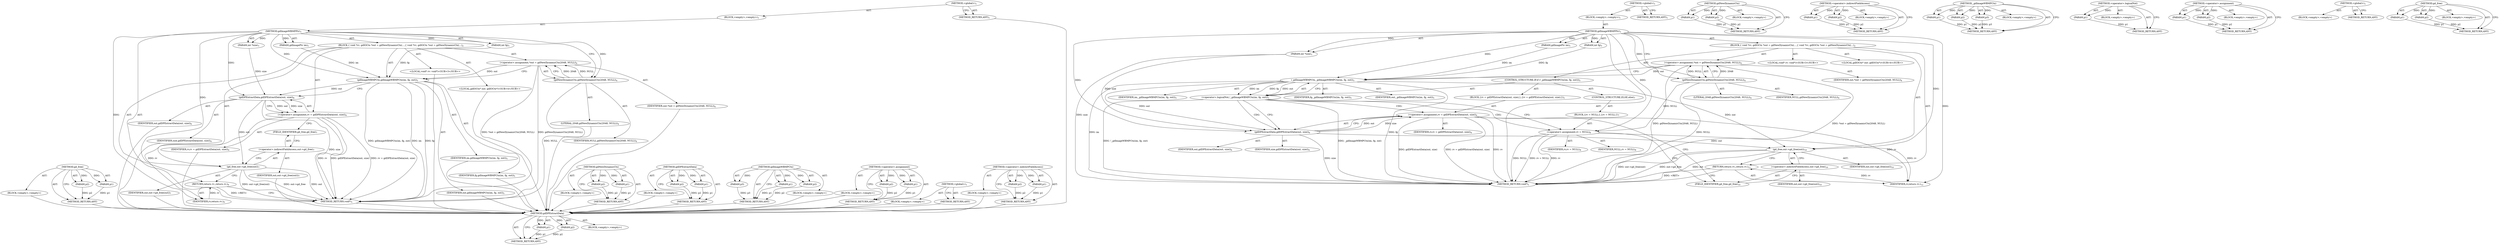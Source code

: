 digraph "gd_free" {
vulnerable_82 [label=<(METHOD,gd_free)>];
vulnerable_83 [label=<(PARAM,p1)>];
vulnerable_84 [label=<(PARAM,p2)>];
vulnerable_85 [label=<(BLOCK,&lt;empty&gt;,&lt;empty&gt;)>];
vulnerable_86 [label=<(METHOD_RETURN,ANY)>];
vulnerable_6 [label=<(METHOD,&lt;global&gt;)<SUB>1</SUB>>];
vulnerable_7 [label=<(BLOCK,&lt;empty&gt;,&lt;empty&gt;)<SUB>1</SUB>>];
vulnerable_8 [label=<(METHOD,gdImageWBMPPtr)<SUB>1</SUB>>];
vulnerable_9 [label=<(PARAM,gdImagePtr im)<SUB>1</SUB>>];
vulnerable_10 [label=<(PARAM,int *size)<SUB>1</SUB>>];
vulnerable_11 [label=<(PARAM,int fg)<SUB>1</SUB>>];
vulnerable_12 [label=<(BLOCK,{
 	void *rv;
 	gdIOCtx *out = gdNewDynamicCtx(...,{
 	void *rv;
 	gdIOCtx *out = gdNewDynamicCtx(...)<SUB>2</SUB>>];
vulnerable_13 [label="<(LOCAL,void* rv: void*)<SUB>3</SUB>>"];
vulnerable_14 [label="<(LOCAL,gdIOCtx* out: gdIOCtx*)<SUB>4</SUB>>"];
vulnerable_15 [label=<(&lt;operator&gt;.assignment,*out = gdNewDynamicCtx(2048, NULL))<SUB>4</SUB>>];
vulnerable_16 [label=<(IDENTIFIER,out,*out = gdNewDynamicCtx(2048, NULL))<SUB>4</SUB>>];
vulnerable_17 [label=<(gdNewDynamicCtx,gdNewDynamicCtx(2048, NULL))<SUB>4</SUB>>];
vulnerable_18 [label=<(LITERAL,2048,gdNewDynamicCtx(2048, NULL))<SUB>4</SUB>>];
vulnerable_19 [label=<(IDENTIFIER,NULL,gdNewDynamicCtx(2048, NULL))<SUB>4</SUB>>];
vulnerable_20 [label=<(gdImageWBMPCtx,gdImageWBMPCtx(im, fg, out))<SUB>5</SUB>>];
vulnerable_21 [label=<(IDENTIFIER,im,gdImageWBMPCtx(im, fg, out))<SUB>5</SUB>>];
vulnerable_22 [label=<(IDENTIFIER,fg,gdImageWBMPCtx(im, fg, out))<SUB>5</SUB>>];
vulnerable_23 [label=<(IDENTIFIER,out,gdImageWBMPCtx(im, fg, out))<SUB>5</SUB>>];
vulnerable_24 [label=<(&lt;operator&gt;.assignment,rv = gdDPExtractData(out, size))<SUB>6</SUB>>];
vulnerable_25 [label=<(IDENTIFIER,rv,rv = gdDPExtractData(out, size))<SUB>6</SUB>>];
vulnerable_26 [label=<(gdDPExtractData,gdDPExtractData(out, size))<SUB>6</SUB>>];
vulnerable_27 [label=<(IDENTIFIER,out,gdDPExtractData(out, size))<SUB>6</SUB>>];
vulnerable_28 [label=<(IDENTIFIER,size,gdDPExtractData(out, size))<SUB>6</SUB>>];
vulnerable_29 [label=<(gd_free,out-&gt;gd_free(out))<SUB>7</SUB>>];
vulnerable_30 [label=<(&lt;operator&gt;.indirectFieldAccess,out-&gt;gd_free)<SUB>7</SUB>>];
vulnerable_31 [label=<(IDENTIFIER,out,out-&gt;gd_free(out))<SUB>7</SUB>>];
vulnerable_32 [label=<(FIELD_IDENTIFIER,gd_free,gd_free)<SUB>7</SUB>>];
vulnerable_33 [label=<(IDENTIFIER,out,out-&gt;gd_free(out))<SUB>7</SUB>>];
vulnerable_34 [label=<(RETURN,return rv;,return rv;)<SUB>9</SUB>>];
vulnerable_35 [label=<(IDENTIFIER,rv,return rv;)<SUB>9</SUB>>];
vulnerable_36 [label=<(METHOD_RETURN,void*)<SUB>1</SUB>>];
vulnerable_38 [label=<(METHOD_RETURN,ANY)<SUB>1</SUB>>];
vulnerable_66 [label=<(METHOD,gdNewDynamicCtx)>];
vulnerable_67 [label=<(PARAM,p1)>];
vulnerable_68 [label=<(PARAM,p2)>];
vulnerable_69 [label=<(BLOCK,&lt;empty&gt;,&lt;empty&gt;)>];
vulnerable_70 [label=<(METHOD_RETURN,ANY)>];
vulnerable_77 [label=<(METHOD,gdDPExtractData)>];
vulnerable_78 [label=<(PARAM,p1)>];
vulnerable_79 [label=<(PARAM,p2)>];
vulnerable_80 [label=<(BLOCK,&lt;empty&gt;,&lt;empty&gt;)>];
vulnerable_81 [label=<(METHOD_RETURN,ANY)>];
vulnerable_71 [label=<(METHOD,gdImageWBMPCtx)>];
vulnerable_72 [label=<(PARAM,p1)>];
vulnerable_73 [label=<(PARAM,p2)>];
vulnerable_74 [label=<(PARAM,p3)>];
vulnerable_75 [label=<(BLOCK,&lt;empty&gt;,&lt;empty&gt;)>];
vulnerable_76 [label=<(METHOD_RETURN,ANY)>];
vulnerable_61 [label=<(METHOD,&lt;operator&gt;.assignment)>];
vulnerable_62 [label=<(PARAM,p1)>];
vulnerable_63 [label=<(PARAM,p2)>];
vulnerable_64 [label=<(BLOCK,&lt;empty&gt;,&lt;empty&gt;)>];
vulnerable_65 [label=<(METHOD_RETURN,ANY)>];
vulnerable_55 [label=<(METHOD,&lt;global&gt;)<SUB>1</SUB>>];
vulnerable_56 [label=<(BLOCK,&lt;empty&gt;,&lt;empty&gt;)>];
vulnerable_57 [label=<(METHOD_RETURN,ANY)>];
vulnerable_87 [label=<(METHOD,&lt;operator&gt;.indirectFieldAccess)>];
vulnerable_88 [label=<(PARAM,p1)>];
vulnerable_89 [label=<(PARAM,p2)>];
vulnerable_90 [label=<(BLOCK,&lt;empty&gt;,&lt;empty&gt;)>];
vulnerable_91 [label=<(METHOD_RETURN,ANY)>];
fixed_89 [label=<(METHOD,gdDPExtractData)>];
fixed_90 [label=<(PARAM,p1)>];
fixed_91 [label=<(PARAM,p2)>];
fixed_92 [label=<(BLOCK,&lt;empty&gt;,&lt;empty&gt;)>];
fixed_93 [label=<(METHOD_RETURN,ANY)>];
fixed_6 [label=<(METHOD,&lt;global&gt;)<SUB>1</SUB>>];
fixed_7 [label=<(BLOCK,&lt;empty&gt;,&lt;empty&gt;)<SUB>1</SUB>>];
fixed_8 [label=<(METHOD,gdImageWBMPPtr)<SUB>1</SUB>>];
fixed_9 [label=<(PARAM,gdImagePtr im)<SUB>1</SUB>>];
fixed_10 [label=<(PARAM,int *size)<SUB>1</SUB>>];
fixed_11 [label=<(PARAM,int fg)<SUB>1</SUB>>];
fixed_12 [label=<(BLOCK,{
 	void *rv;
 	gdIOCtx *out = gdNewDynamicCtx(...,{
 	void *rv;
 	gdIOCtx *out = gdNewDynamicCtx(...)<SUB>2</SUB>>];
fixed_13 [label="<(LOCAL,void* rv: void*)<SUB>3</SUB>>"];
fixed_14 [label="<(LOCAL,gdIOCtx* out: gdIOCtx*)<SUB>4</SUB>>"];
fixed_15 [label=<(&lt;operator&gt;.assignment,*out = gdNewDynamicCtx(2048, NULL))<SUB>4</SUB>>];
fixed_16 [label=<(IDENTIFIER,out,*out = gdNewDynamicCtx(2048, NULL))<SUB>4</SUB>>];
fixed_17 [label=<(gdNewDynamicCtx,gdNewDynamicCtx(2048, NULL))<SUB>4</SUB>>];
fixed_18 [label=<(LITERAL,2048,gdNewDynamicCtx(2048, NULL))<SUB>4</SUB>>];
fixed_19 [label=<(IDENTIFIER,NULL,gdNewDynamicCtx(2048, NULL))<SUB>4</SUB>>];
fixed_20 [label=<(CONTROL_STRUCTURE,IF,if (!_gdImageWBMPCtx(im, fg, out)))<SUB>5</SUB>>];
fixed_21 [label=<(&lt;operator&gt;.logicalNot,!_gdImageWBMPCtx(im, fg, out))<SUB>5</SUB>>];
fixed_22 [label=<(_gdImageWBMPCtx,_gdImageWBMPCtx(im, fg, out))<SUB>5</SUB>>];
fixed_23 [label=<(IDENTIFIER,im,_gdImageWBMPCtx(im, fg, out))<SUB>5</SUB>>];
fixed_24 [label=<(IDENTIFIER,fg,_gdImageWBMPCtx(im, fg, out))<SUB>5</SUB>>];
fixed_25 [label=<(IDENTIFIER,out,_gdImageWBMPCtx(im, fg, out))<SUB>5</SUB>>];
fixed_26 [label=<(BLOCK,{
		rv = gdDPExtractData(out, size);
	},{
		rv = gdDPExtractData(out, size);
	})<SUB>5</SUB>>];
fixed_27 [label=<(&lt;operator&gt;.assignment,rv = gdDPExtractData(out, size))<SUB>6</SUB>>];
fixed_28 [label=<(IDENTIFIER,rv,rv = gdDPExtractData(out, size))<SUB>6</SUB>>];
fixed_29 [label=<(gdDPExtractData,gdDPExtractData(out, size))<SUB>6</SUB>>];
fixed_30 [label=<(IDENTIFIER,out,gdDPExtractData(out, size))<SUB>6</SUB>>];
fixed_31 [label=<(IDENTIFIER,size,gdDPExtractData(out, size))<SUB>6</SUB>>];
fixed_32 [label=<(CONTROL_STRUCTURE,ELSE,else)<SUB>7</SUB>>];
fixed_33 [label=<(BLOCK,{
		rv = NULL;
	},{
		rv = NULL;
	})<SUB>7</SUB>>];
fixed_34 [label=<(&lt;operator&gt;.assignment,rv = NULL)<SUB>8</SUB>>];
fixed_35 [label=<(IDENTIFIER,rv,rv = NULL)<SUB>8</SUB>>];
fixed_36 [label=<(IDENTIFIER,NULL,rv = NULL)<SUB>8</SUB>>];
fixed_37 [label=<(gd_free,out-&gt;gd_free(out))<SUB>10</SUB>>];
fixed_38 [label=<(&lt;operator&gt;.indirectFieldAccess,out-&gt;gd_free)<SUB>10</SUB>>];
fixed_39 [label=<(IDENTIFIER,out,out-&gt;gd_free(out))<SUB>10</SUB>>];
fixed_40 [label=<(FIELD_IDENTIFIER,gd_free,gd_free)<SUB>10</SUB>>];
fixed_41 [label=<(IDENTIFIER,out,out-&gt;gd_free(out))<SUB>10</SUB>>];
fixed_42 [label=<(RETURN,return rv;,return rv;)<SUB>12</SUB>>];
fixed_43 [label=<(IDENTIFIER,rv,return rv;)<SUB>12</SUB>>];
fixed_44 [label=<(METHOD_RETURN,void*)<SUB>1</SUB>>];
fixed_46 [label=<(METHOD_RETURN,ANY)<SUB>1</SUB>>];
fixed_74 [label=<(METHOD,gdNewDynamicCtx)>];
fixed_75 [label=<(PARAM,p1)>];
fixed_76 [label=<(PARAM,p2)>];
fixed_77 [label=<(BLOCK,&lt;empty&gt;,&lt;empty&gt;)>];
fixed_78 [label=<(METHOD_RETURN,ANY)>];
fixed_99 [label=<(METHOD,&lt;operator&gt;.indirectFieldAccess)>];
fixed_100 [label=<(PARAM,p1)>];
fixed_101 [label=<(PARAM,p2)>];
fixed_102 [label=<(BLOCK,&lt;empty&gt;,&lt;empty&gt;)>];
fixed_103 [label=<(METHOD_RETURN,ANY)>];
fixed_83 [label=<(METHOD,_gdImageWBMPCtx)>];
fixed_84 [label=<(PARAM,p1)>];
fixed_85 [label=<(PARAM,p2)>];
fixed_86 [label=<(PARAM,p3)>];
fixed_87 [label=<(BLOCK,&lt;empty&gt;,&lt;empty&gt;)>];
fixed_88 [label=<(METHOD_RETURN,ANY)>];
fixed_79 [label=<(METHOD,&lt;operator&gt;.logicalNot)>];
fixed_80 [label=<(PARAM,p1)>];
fixed_81 [label=<(BLOCK,&lt;empty&gt;,&lt;empty&gt;)>];
fixed_82 [label=<(METHOD_RETURN,ANY)>];
fixed_69 [label=<(METHOD,&lt;operator&gt;.assignment)>];
fixed_70 [label=<(PARAM,p1)>];
fixed_71 [label=<(PARAM,p2)>];
fixed_72 [label=<(BLOCK,&lt;empty&gt;,&lt;empty&gt;)>];
fixed_73 [label=<(METHOD_RETURN,ANY)>];
fixed_63 [label=<(METHOD,&lt;global&gt;)<SUB>1</SUB>>];
fixed_64 [label=<(BLOCK,&lt;empty&gt;,&lt;empty&gt;)>];
fixed_65 [label=<(METHOD_RETURN,ANY)>];
fixed_94 [label=<(METHOD,gd_free)>];
fixed_95 [label=<(PARAM,p1)>];
fixed_96 [label=<(PARAM,p2)>];
fixed_97 [label=<(BLOCK,&lt;empty&gt;,&lt;empty&gt;)>];
fixed_98 [label=<(METHOD_RETURN,ANY)>];
vulnerable_82 -> vulnerable_83  [key=0, label="AST: "];
vulnerable_82 -> vulnerable_83  [key=1, label="DDG: "];
vulnerable_82 -> vulnerable_85  [key=0, label="AST: "];
vulnerable_82 -> vulnerable_84  [key=0, label="AST: "];
vulnerable_82 -> vulnerable_84  [key=1, label="DDG: "];
vulnerable_82 -> vulnerable_86  [key=0, label="AST: "];
vulnerable_82 -> vulnerable_86  [key=1, label="CFG: "];
vulnerable_83 -> vulnerable_86  [key=0, label="DDG: p1"];
vulnerable_84 -> vulnerable_86  [key=0, label="DDG: p2"];
vulnerable_85 -> fixed_89  [key=0];
vulnerable_86 -> fixed_89  [key=0];
vulnerable_6 -> vulnerable_7  [key=0, label="AST: "];
vulnerable_6 -> vulnerable_38  [key=0, label="AST: "];
vulnerable_6 -> vulnerable_38  [key=1, label="CFG: "];
vulnerable_7 -> vulnerable_8  [key=0, label="AST: "];
vulnerable_8 -> vulnerable_9  [key=0, label="AST: "];
vulnerable_8 -> vulnerable_9  [key=1, label="DDG: "];
vulnerable_8 -> vulnerable_10  [key=0, label="AST: "];
vulnerable_8 -> vulnerable_10  [key=1, label="DDG: "];
vulnerable_8 -> vulnerable_11  [key=0, label="AST: "];
vulnerable_8 -> vulnerable_11  [key=1, label="DDG: "];
vulnerable_8 -> vulnerable_12  [key=0, label="AST: "];
vulnerable_8 -> vulnerable_36  [key=0, label="AST: "];
vulnerable_8 -> vulnerable_17  [key=0, label="CFG: "];
vulnerable_8 -> vulnerable_17  [key=1, label="DDG: "];
vulnerable_8 -> vulnerable_20  [key=0, label="DDG: "];
vulnerable_8 -> vulnerable_29  [key=0, label="DDG: "];
vulnerable_8 -> vulnerable_35  [key=0, label="DDG: "];
vulnerable_8 -> vulnerable_26  [key=0, label="DDG: "];
vulnerable_9 -> vulnerable_20  [key=0, label="DDG: im"];
vulnerable_10 -> vulnerable_26  [key=0, label="DDG: size"];
vulnerable_11 -> vulnerable_20  [key=0, label="DDG: fg"];
vulnerable_12 -> vulnerable_13  [key=0, label="AST: "];
vulnerable_12 -> vulnerable_14  [key=0, label="AST: "];
vulnerable_12 -> vulnerable_15  [key=0, label="AST: "];
vulnerable_12 -> vulnerable_20  [key=0, label="AST: "];
vulnerable_12 -> vulnerable_24  [key=0, label="AST: "];
vulnerable_12 -> vulnerable_29  [key=0, label="AST: "];
vulnerable_12 -> vulnerable_34  [key=0, label="AST: "];
vulnerable_13 -> fixed_89  [key=0];
vulnerable_14 -> fixed_89  [key=0];
vulnerable_15 -> vulnerable_16  [key=0, label="AST: "];
vulnerable_15 -> vulnerable_17  [key=0, label="AST: "];
vulnerable_15 -> vulnerable_20  [key=0, label="CFG: "];
vulnerable_15 -> vulnerable_20  [key=1, label="DDG: out"];
vulnerable_15 -> vulnerable_36  [key=0, label="DDG: gdNewDynamicCtx(2048, NULL)"];
vulnerable_15 -> vulnerable_36  [key=1, label="DDG: *out = gdNewDynamicCtx(2048, NULL)"];
vulnerable_16 -> fixed_89  [key=0];
vulnerable_17 -> vulnerable_18  [key=0, label="AST: "];
vulnerable_17 -> vulnerable_19  [key=0, label="AST: "];
vulnerable_17 -> vulnerable_15  [key=0, label="CFG: "];
vulnerable_17 -> vulnerable_15  [key=1, label="DDG: 2048"];
vulnerable_17 -> vulnerable_15  [key=2, label="DDG: NULL"];
vulnerable_17 -> vulnerable_36  [key=0, label="DDG: NULL"];
vulnerable_18 -> fixed_89  [key=0];
vulnerable_19 -> fixed_89  [key=0];
vulnerable_20 -> vulnerable_21  [key=0, label="AST: "];
vulnerable_20 -> vulnerable_22  [key=0, label="AST: "];
vulnerable_20 -> vulnerable_23  [key=0, label="AST: "];
vulnerable_20 -> vulnerable_26  [key=0, label="CFG: "];
vulnerable_20 -> vulnerable_26  [key=1, label="DDG: out"];
vulnerable_20 -> vulnerable_36  [key=0, label="DDG: im"];
vulnerable_20 -> vulnerable_36  [key=1, label="DDG: fg"];
vulnerable_20 -> vulnerable_36  [key=2, label="DDG: gdImageWBMPCtx(im, fg, out)"];
vulnerable_21 -> fixed_89  [key=0];
vulnerable_22 -> fixed_89  [key=0];
vulnerable_23 -> fixed_89  [key=0];
vulnerable_24 -> vulnerable_25  [key=0, label="AST: "];
vulnerable_24 -> vulnerable_26  [key=0, label="AST: "];
vulnerable_24 -> vulnerable_32  [key=0, label="CFG: "];
vulnerable_24 -> vulnerable_36  [key=0, label="DDG: rv"];
vulnerable_24 -> vulnerable_36  [key=1, label="DDG: gdDPExtractData(out, size)"];
vulnerable_24 -> vulnerable_36  [key=2, label="DDG: rv = gdDPExtractData(out, size)"];
vulnerable_24 -> vulnerable_35  [key=0, label="DDG: rv"];
vulnerable_25 -> fixed_89  [key=0];
vulnerable_26 -> vulnerable_27  [key=0, label="AST: "];
vulnerable_26 -> vulnerable_28  [key=0, label="AST: "];
vulnerable_26 -> vulnerable_24  [key=0, label="CFG: "];
vulnerable_26 -> vulnerable_24  [key=1, label="DDG: out"];
vulnerable_26 -> vulnerable_24  [key=2, label="DDG: size"];
vulnerable_26 -> vulnerable_36  [key=0, label="DDG: size"];
vulnerable_26 -> vulnerable_29  [key=0, label="DDG: out"];
vulnerable_27 -> fixed_89  [key=0];
vulnerable_28 -> fixed_89  [key=0];
vulnerable_29 -> vulnerable_30  [key=0, label="AST: "];
vulnerable_29 -> vulnerable_33  [key=0, label="AST: "];
vulnerable_29 -> vulnerable_34  [key=0, label="CFG: "];
vulnerable_29 -> vulnerable_36  [key=0, label="DDG: out-&gt;gd_free"];
vulnerable_29 -> vulnerable_36  [key=1, label="DDG: out"];
vulnerable_29 -> vulnerable_36  [key=2, label="DDG: out-&gt;gd_free(out)"];
vulnerable_30 -> vulnerable_31  [key=0, label="AST: "];
vulnerable_30 -> vulnerable_32  [key=0, label="AST: "];
vulnerable_30 -> vulnerable_29  [key=0, label="CFG: "];
vulnerable_31 -> fixed_89  [key=0];
vulnerable_32 -> vulnerable_30  [key=0, label="CFG: "];
vulnerable_33 -> fixed_89  [key=0];
vulnerable_34 -> vulnerable_35  [key=0, label="AST: "];
vulnerable_34 -> vulnerable_36  [key=0, label="CFG: "];
vulnerable_34 -> vulnerable_36  [key=1, label="DDG: &lt;RET&gt;"];
vulnerable_35 -> vulnerable_34  [key=0, label="DDG: rv"];
vulnerable_36 -> fixed_89  [key=0];
vulnerable_38 -> fixed_89  [key=0];
vulnerable_66 -> vulnerable_67  [key=0, label="AST: "];
vulnerable_66 -> vulnerable_67  [key=1, label="DDG: "];
vulnerable_66 -> vulnerable_69  [key=0, label="AST: "];
vulnerable_66 -> vulnerable_68  [key=0, label="AST: "];
vulnerable_66 -> vulnerable_68  [key=1, label="DDG: "];
vulnerable_66 -> vulnerable_70  [key=0, label="AST: "];
vulnerable_66 -> vulnerable_70  [key=1, label="CFG: "];
vulnerable_67 -> vulnerable_70  [key=0, label="DDG: p1"];
vulnerable_68 -> vulnerable_70  [key=0, label="DDG: p2"];
vulnerable_69 -> fixed_89  [key=0];
vulnerable_70 -> fixed_89  [key=0];
vulnerable_77 -> vulnerable_78  [key=0, label="AST: "];
vulnerable_77 -> vulnerable_78  [key=1, label="DDG: "];
vulnerable_77 -> vulnerable_80  [key=0, label="AST: "];
vulnerable_77 -> vulnerable_79  [key=0, label="AST: "];
vulnerable_77 -> vulnerable_79  [key=1, label="DDG: "];
vulnerable_77 -> vulnerable_81  [key=0, label="AST: "];
vulnerable_77 -> vulnerable_81  [key=1, label="CFG: "];
vulnerable_78 -> vulnerable_81  [key=0, label="DDG: p1"];
vulnerable_79 -> vulnerable_81  [key=0, label="DDG: p2"];
vulnerable_80 -> fixed_89  [key=0];
vulnerable_81 -> fixed_89  [key=0];
vulnerable_71 -> vulnerable_72  [key=0, label="AST: "];
vulnerable_71 -> vulnerable_72  [key=1, label="DDG: "];
vulnerable_71 -> vulnerable_75  [key=0, label="AST: "];
vulnerable_71 -> vulnerable_73  [key=0, label="AST: "];
vulnerable_71 -> vulnerable_73  [key=1, label="DDG: "];
vulnerable_71 -> vulnerable_76  [key=0, label="AST: "];
vulnerable_71 -> vulnerable_76  [key=1, label="CFG: "];
vulnerable_71 -> vulnerable_74  [key=0, label="AST: "];
vulnerable_71 -> vulnerable_74  [key=1, label="DDG: "];
vulnerable_72 -> vulnerable_76  [key=0, label="DDG: p1"];
vulnerable_73 -> vulnerable_76  [key=0, label="DDG: p2"];
vulnerable_74 -> vulnerable_76  [key=0, label="DDG: p3"];
vulnerable_75 -> fixed_89  [key=0];
vulnerable_76 -> fixed_89  [key=0];
vulnerable_61 -> vulnerable_62  [key=0, label="AST: "];
vulnerable_61 -> vulnerable_62  [key=1, label="DDG: "];
vulnerable_61 -> vulnerable_64  [key=0, label="AST: "];
vulnerable_61 -> vulnerable_63  [key=0, label="AST: "];
vulnerable_61 -> vulnerable_63  [key=1, label="DDG: "];
vulnerable_61 -> vulnerable_65  [key=0, label="AST: "];
vulnerable_61 -> vulnerable_65  [key=1, label="CFG: "];
vulnerable_62 -> vulnerable_65  [key=0, label="DDG: p1"];
vulnerable_63 -> vulnerable_65  [key=0, label="DDG: p2"];
vulnerable_64 -> fixed_89  [key=0];
vulnerable_65 -> fixed_89  [key=0];
vulnerable_55 -> vulnerable_56  [key=0, label="AST: "];
vulnerable_55 -> vulnerable_57  [key=0, label="AST: "];
vulnerable_55 -> vulnerable_57  [key=1, label="CFG: "];
vulnerable_56 -> fixed_89  [key=0];
vulnerable_57 -> fixed_89  [key=0];
vulnerable_87 -> vulnerable_88  [key=0, label="AST: "];
vulnerable_87 -> vulnerable_88  [key=1, label="DDG: "];
vulnerable_87 -> vulnerable_90  [key=0, label="AST: "];
vulnerable_87 -> vulnerable_89  [key=0, label="AST: "];
vulnerable_87 -> vulnerable_89  [key=1, label="DDG: "];
vulnerable_87 -> vulnerable_91  [key=0, label="AST: "];
vulnerable_87 -> vulnerable_91  [key=1, label="CFG: "];
vulnerable_88 -> vulnerable_91  [key=0, label="DDG: p1"];
vulnerable_89 -> vulnerable_91  [key=0, label="DDG: p2"];
vulnerable_90 -> fixed_89  [key=0];
vulnerable_91 -> fixed_89  [key=0];
fixed_89 -> fixed_90  [key=0, label="AST: "];
fixed_89 -> fixed_90  [key=1, label="DDG: "];
fixed_89 -> fixed_92  [key=0, label="AST: "];
fixed_89 -> fixed_91  [key=0, label="AST: "];
fixed_89 -> fixed_91  [key=1, label="DDG: "];
fixed_89 -> fixed_93  [key=0, label="AST: "];
fixed_89 -> fixed_93  [key=1, label="CFG: "];
fixed_90 -> fixed_93  [key=0, label="DDG: p1"];
fixed_91 -> fixed_93  [key=0, label="DDG: p2"];
fixed_6 -> fixed_7  [key=0, label="AST: "];
fixed_6 -> fixed_46  [key=0, label="AST: "];
fixed_6 -> fixed_46  [key=1, label="CFG: "];
fixed_7 -> fixed_8  [key=0, label="AST: "];
fixed_8 -> fixed_9  [key=0, label="AST: "];
fixed_8 -> fixed_9  [key=1, label="DDG: "];
fixed_8 -> fixed_10  [key=0, label="AST: "];
fixed_8 -> fixed_10  [key=1, label="DDG: "];
fixed_8 -> fixed_11  [key=0, label="AST: "];
fixed_8 -> fixed_11  [key=1, label="DDG: "];
fixed_8 -> fixed_12  [key=0, label="AST: "];
fixed_8 -> fixed_44  [key=0, label="AST: "];
fixed_8 -> fixed_17  [key=0, label="CFG: "];
fixed_8 -> fixed_17  [key=1, label="DDG: "];
fixed_8 -> fixed_37  [key=0, label="DDG: "];
fixed_8 -> fixed_43  [key=0, label="DDG: "];
fixed_8 -> fixed_22  [key=0, label="DDG: "];
fixed_8 -> fixed_34  [key=0, label="DDG: "];
fixed_8 -> fixed_29  [key=0, label="DDG: "];
fixed_9 -> fixed_22  [key=0, label="DDG: im"];
fixed_10 -> fixed_44  [key=0, label="DDG: size"];
fixed_10 -> fixed_29  [key=0, label="DDG: size"];
fixed_11 -> fixed_22  [key=0, label="DDG: fg"];
fixed_12 -> fixed_13  [key=0, label="AST: "];
fixed_12 -> fixed_14  [key=0, label="AST: "];
fixed_12 -> fixed_15  [key=0, label="AST: "];
fixed_12 -> fixed_20  [key=0, label="AST: "];
fixed_12 -> fixed_37  [key=0, label="AST: "];
fixed_12 -> fixed_42  [key=0, label="AST: "];
fixed_15 -> fixed_16  [key=0, label="AST: "];
fixed_15 -> fixed_17  [key=0, label="AST: "];
fixed_15 -> fixed_22  [key=0, label="CFG: "];
fixed_15 -> fixed_22  [key=1, label="DDG: out"];
fixed_15 -> fixed_44  [key=0, label="DDG: gdNewDynamicCtx(2048, NULL)"];
fixed_15 -> fixed_44  [key=1, label="DDG: *out = gdNewDynamicCtx(2048, NULL)"];
fixed_17 -> fixed_18  [key=0, label="AST: "];
fixed_17 -> fixed_19  [key=0, label="AST: "];
fixed_17 -> fixed_15  [key=0, label="CFG: "];
fixed_17 -> fixed_15  [key=1, label="DDG: 2048"];
fixed_17 -> fixed_15  [key=2, label="DDG: NULL"];
fixed_17 -> fixed_44  [key=0, label="DDG: NULL"];
fixed_17 -> fixed_34  [key=0, label="DDG: NULL"];
fixed_20 -> fixed_21  [key=0, label="AST: "];
fixed_20 -> fixed_26  [key=0, label="AST: "];
fixed_20 -> fixed_32  [key=0, label="AST: "];
fixed_21 -> fixed_22  [key=0, label="AST: "];
fixed_21 -> fixed_29  [key=0, label="CFG: "];
fixed_21 -> fixed_29  [key=1, label="CDG: "];
fixed_21 -> fixed_34  [key=0, label="CFG: "];
fixed_21 -> fixed_34  [key=1, label="CDG: "];
fixed_21 -> fixed_44  [key=0, label="DDG: _gdImageWBMPCtx(im, fg, out)"];
fixed_21 -> fixed_44  [key=1, label="DDG: !_gdImageWBMPCtx(im, fg, out)"];
fixed_21 -> fixed_27  [key=0, label="CDG: "];
fixed_22 -> fixed_23  [key=0, label="AST: "];
fixed_22 -> fixed_24  [key=0, label="AST: "];
fixed_22 -> fixed_25  [key=0, label="AST: "];
fixed_22 -> fixed_21  [key=0, label="CFG: "];
fixed_22 -> fixed_21  [key=1, label="DDG: im"];
fixed_22 -> fixed_21  [key=2, label="DDG: fg"];
fixed_22 -> fixed_21  [key=3, label="DDG: out"];
fixed_22 -> fixed_44  [key=0, label="DDG: im"];
fixed_22 -> fixed_44  [key=1, label="DDG: fg"];
fixed_22 -> fixed_37  [key=0, label="DDG: out"];
fixed_22 -> fixed_29  [key=0, label="DDG: out"];
fixed_26 -> fixed_27  [key=0, label="AST: "];
fixed_27 -> fixed_28  [key=0, label="AST: "];
fixed_27 -> fixed_29  [key=0, label="AST: "];
fixed_27 -> fixed_40  [key=0, label="CFG: "];
fixed_27 -> fixed_44  [key=0, label="DDG: rv"];
fixed_27 -> fixed_44  [key=1, label="DDG: gdDPExtractData(out, size)"];
fixed_27 -> fixed_44  [key=2, label="DDG: rv = gdDPExtractData(out, size)"];
fixed_27 -> fixed_43  [key=0, label="DDG: rv"];
fixed_29 -> fixed_30  [key=0, label="AST: "];
fixed_29 -> fixed_31  [key=0, label="AST: "];
fixed_29 -> fixed_27  [key=0, label="CFG: "];
fixed_29 -> fixed_27  [key=1, label="DDG: out"];
fixed_29 -> fixed_27  [key=2, label="DDG: size"];
fixed_29 -> fixed_44  [key=0, label="DDG: size"];
fixed_29 -> fixed_37  [key=0, label="DDG: out"];
fixed_32 -> fixed_33  [key=0, label="AST: "];
fixed_33 -> fixed_34  [key=0, label="AST: "];
fixed_34 -> fixed_35  [key=0, label="AST: "];
fixed_34 -> fixed_36  [key=0, label="AST: "];
fixed_34 -> fixed_40  [key=0, label="CFG: "];
fixed_34 -> fixed_44  [key=0, label="DDG: rv"];
fixed_34 -> fixed_44  [key=1, label="DDG: NULL"];
fixed_34 -> fixed_44  [key=2, label="DDG: rv = NULL"];
fixed_34 -> fixed_43  [key=0, label="DDG: rv"];
fixed_37 -> fixed_38  [key=0, label="AST: "];
fixed_37 -> fixed_41  [key=0, label="AST: "];
fixed_37 -> fixed_42  [key=0, label="CFG: "];
fixed_37 -> fixed_44  [key=0, label="DDG: out-&gt;gd_free"];
fixed_37 -> fixed_44  [key=1, label="DDG: out"];
fixed_37 -> fixed_44  [key=2, label="DDG: out-&gt;gd_free(out)"];
fixed_38 -> fixed_39  [key=0, label="AST: "];
fixed_38 -> fixed_40  [key=0, label="AST: "];
fixed_38 -> fixed_37  [key=0, label="CFG: "];
fixed_40 -> fixed_38  [key=0, label="CFG: "];
fixed_42 -> fixed_43  [key=0, label="AST: "];
fixed_42 -> fixed_44  [key=0, label="CFG: "];
fixed_42 -> fixed_44  [key=1, label="DDG: &lt;RET&gt;"];
fixed_43 -> fixed_42  [key=0, label="DDG: rv"];
fixed_74 -> fixed_75  [key=0, label="AST: "];
fixed_74 -> fixed_75  [key=1, label="DDG: "];
fixed_74 -> fixed_77  [key=0, label="AST: "];
fixed_74 -> fixed_76  [key=0, label="AST: "];
fixed_74 -> fixed_76  [key=1, label="DDG: "];
fixed_74 -> fixed_78  [key=0, label="AST: "];
fixed_74 -> fixed_78  [key=1, label="CFG: "];
fixed_75 -> fixed_78  [key=0, label="DDG: p1"];
fixed_76 -> fixed_78  [key=0, label="DDG: p2"];
fixed_99 -> fixed_100  [key=0, label="AST: "];
fixed_99 -> fixed_100  [key=1, label="DDG: "];
fixed_99 -> fixed_102  [key=0, label="AST: "];
fixed_99 -> fixed_101  [key=0, label="AST: "];
fixed_99 -> fixed_101  [key=1, label="DDG: "];
fixed_99 -> fixed_103  [key=0, label="AST: "];
fixed_99 -> fixed_103  [key=1, label="CFG: "];
fixed_100 -> fixed_103  [key=0, label="DDG: p1"];
fixed_101 -> fixed_103  [key=0, label="DDG: p2"];
fixed_83 -> fixed_84  [key=0, label="AST: "];
fixed_83 -> fixed_84  [key=1, label="DDG: "];
fixed_83 -> fixed_87  [key=0, label="AST: "];
fixed_83 -> fixed_85  [key=0, label="AST: "];
fixed_83 -> fixed_85  [key=1, label="DDG: "];
fixed_83 -> fixed_88  [key=0, label="AST: "];
fixed_83 -> fixed_88  [key=1, label="CFG: "];
fixed_83 -> fixed_86  [key=0, label="AST: "];
fixed_83 -> fixed_86  [key=1, label="DDG: "];
fixed_84 -> fixed_88  [key=0, label="DDG: p1"];
fixed_85 -> fixed_88  [key=0, label="DDG: p2"];
fixed_86 -> fixed_88  [key=0, label="DDG: p3"];
fixed_79 -> fixed_80  [key=0, label="AST: "];
fixed_79 -> fixed_80  [key=1, label="DDG: "];
fixed_79 -> fixed_81  [key=0, label="AST: "];
fixed_79 -> fixed_82  [key=0, label="AST: "];
fixed_79 -> fixed_82  [key=1, label="CFG: "];
fixed_80 -> fixed_82  [key=0, label="DDG: p1"];
fixed_69 -> fixed_70  [key=0, label="AST: "];
fixed_69 -> fixed_70  [key=1, label="DDG: "];
fixed_69 -> fixed_72  [key=0, label="AST: "];
fixed_69 -> fixed_71  [key=0, label="AST: "];
fixed_69 -> fixed_71  [key=1, label="DDG: "];
fixed_69 -> fixed_73  [key=0, label="AST: "];
fixed_69 -> fixed_73  [key=1, label="CFG: "];
fixed_70 -> fixed_73  [key=0, label="DDG: p1"];
fixed_71 -> fixed_73  [key=0, label="DDG: p2"];
fixed_63 -> fixed_64  [key=0, label="AST: "];
fixed_63 -> fixed_65  [key=0, label="AST: "];
fixed_63 -> fixed_65  [key=1, label="CFG: "];
fixed_94 -> fixed_95  [key=0, label="AST: "];
fixed_94 -> fixed_95  [key=1, label="DDG: "];
fixed_94 -> fixed_97  [key=0, label="AST: "];
fixed_94 -> fixed_96  [key=0, label="AST: "];
fixed_94 -> fixed_96  [key=1, label="DDG: "];
fixed_94 -> fixed_98  [key=0, label="AST: "];
fixed_94 -> fixed_98  [key=1, label="CFG: "];
fixed_95 -> fixed_98  [key=0, label="DDG: p1"];
fixed_96 -> fixed_98  [key=0, label="DDG: p2"];
}

